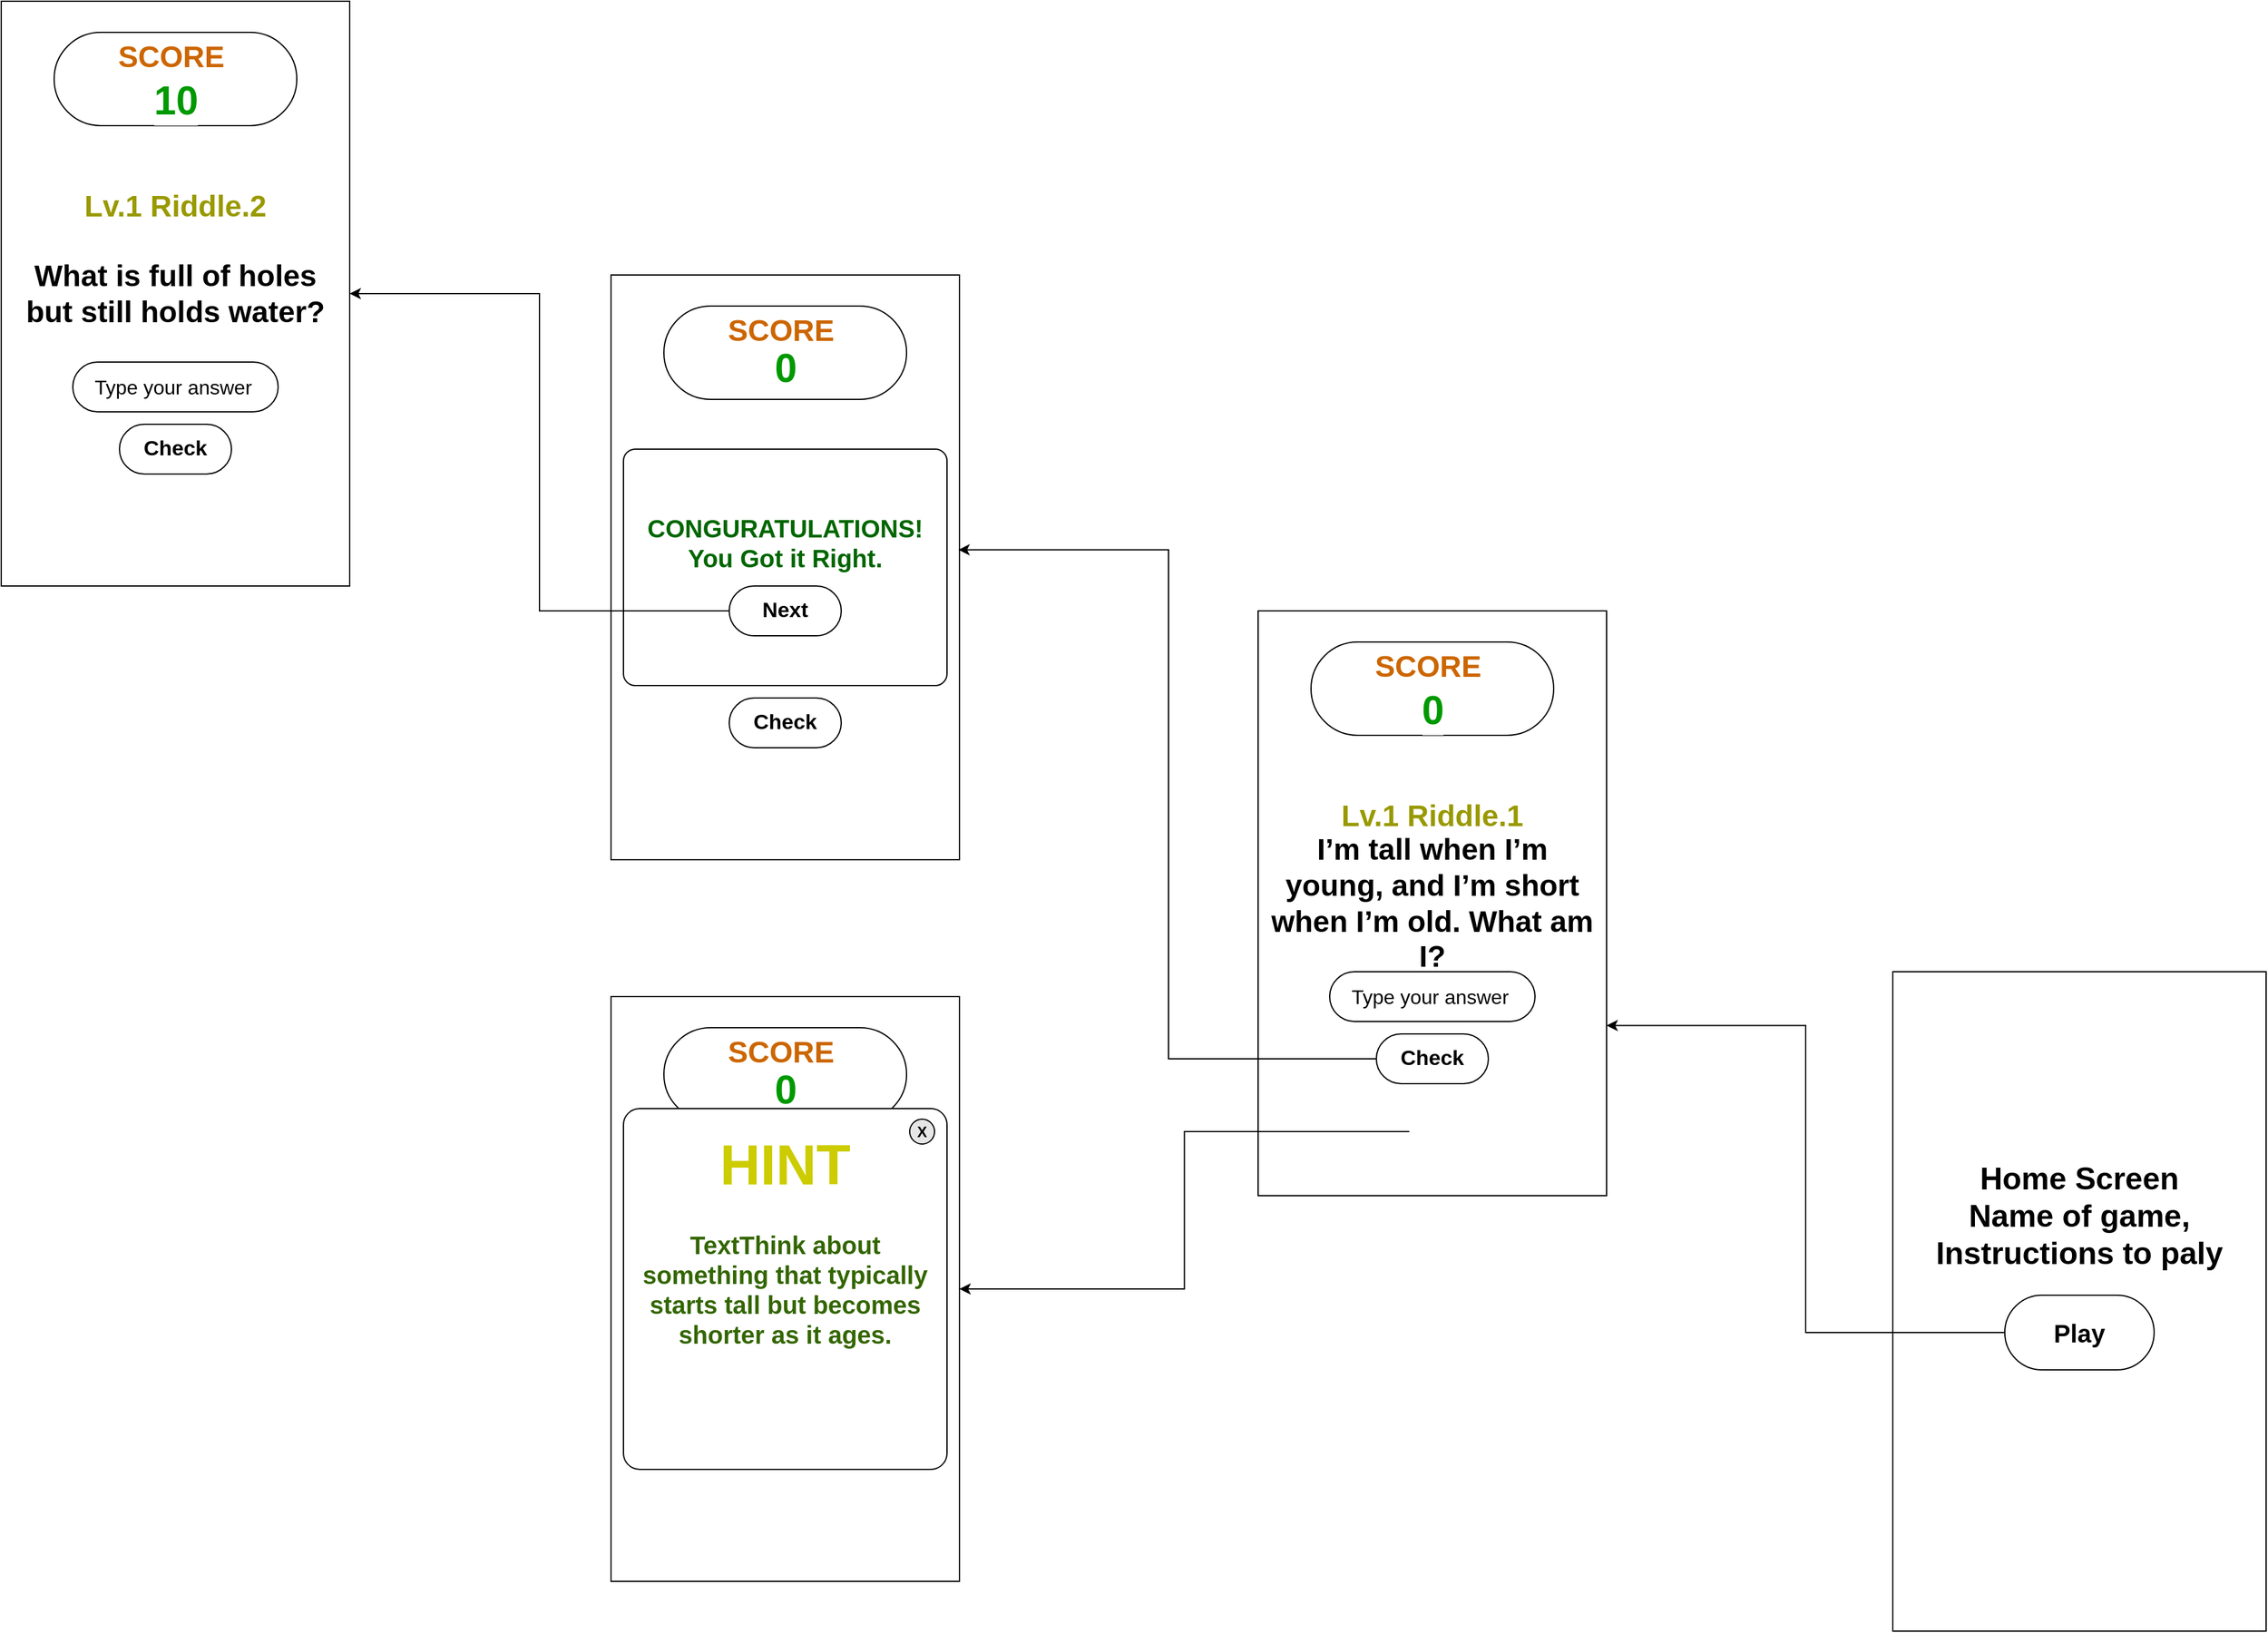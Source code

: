 <mxfile version="24.0.8" type="github">
  <diagram name="Page-1" id="9HjjZpsJppYOLam2nXCI">
    <mxGraphModel dx="1961" dy="2065" grid="1" gridSize="10" guides="1" tooltips="1" connect="1" arrows="1" fold="1" page="1" pageScale="1" pageWidth="827" pageHeight="1169" math="0" shadow="0">
      <root>
        <mxCell id="0" />
        <mxCell id="1" parent="0" />
        <mxCell id="zzKsqflYv1q1fIZvcmlV-21" value="" style="rounded=0;whiteSpace=wrap;html=1;" parent="1" vertex="1">
          <mxGeometry x="500" y="-100" width="280" height="470" as="geometry" />
        </mxCell>
        <mxCell id="zzKsqflYv1q1fIZvcmlV-6" value="I’m tall when I’m young, and I’m short when I’m old. What am I?" style="text;strokeColor=none;align=center;fillColor=none;html=1;verticalAlign=middle;whiteSpace=wrap;rounded=0;shadow=0;fillStyle=solid;fontSize=24;fontStyle=1" parent="1" vertex="1">
          <mxGeometry x="505" y="108.75" width="270" height="52.5" as="geometry" />
        </mxCell>
        <mxCell id="zzKsqflYv1q1fIZvcmlV-8" value="Type your answer&amp;nbsp;" style="rounded=1;whiteSpace=wrap;html=1;arcSize=50;fontSize=16;fontStyle=0" parent="1" vertex="1">
          <mxGeometry x="557.5" y="190" width="165" height="40" as="geometry" />
        </mxCell>
        <mxCell id="zzKsqflYv1q1fIZvcmlV-11" value="Check" style="rounded=1;whiteSpace=wrap;html=1;labelPosition=center;verticalLabelPosition=middle;align=center;verticalAlign=middle;glass=0;autosize=0;fontStyle=1;fontSize=17;arcSize=50;" parent="1" vertex="1">
          <mxGeometry x="595" y="240" width="90" height="40" as="geometry" />
        </mxCell>
        <mxCell id="zzKsqflYv1q1fIZvcmlV-25" value="Lv.1 Riddle.1" style="text;strokeColor=none;align=center;fillColor=none;html=1;verticalAlign=middle;whiteSpace=wrap;rounded=0;fontSize=24;fontStyle=1;fontColor=#999900;" parent="1" vertex="1">
          <mxGeometry x="545" y="50" width="190" height="30" as="geometry" />
        </mxCell>
        <mxCell id="eUKZWZFoT0ouiTqnJSOM-43" style="edgeStyle=orthogonalEdgeStyle;rounded=0;orthogonalLoop=1;jettySize=auto;html=1;entryX=1;entryY=0.5;entryDx=0;entryDy=0;" parent="1" source="zzKsqflYv1q1fIZvcmlV-27" target="eUKZWZFoT0ouiTqnJSOM-25" edge="1">
          <mxGeometry relative="1" as="geometry" />
        </mxCell>
        <mxCell id="zzKsqflYv1q1fIZvcmlV-27" value="" style="shape=image;html=1;verticalAlign=top;verticalLabelPosition=bottom;labelBackgroundColor=#ffffff;imageAspect=0;aspect=fixed;image=https://cdn4.iconfinder.com/data/icons/success-filloutline/64/idea-read-knowledge-light_bulb-thinking-128.png" parent="1" vertex="1">
          <mxGeometry x="621.5" y="300" width="37" height="37" as="geometry" />
        </mxCell>
        <mxCell id="yB9FJj3pMb_im3MLU0vD-1" value="" style="rounded=1;whiteSpace=wrap;html=1;arcSize=50;" parent="1" vertex="1">
          <mxGeometry x="542.5" y="-75" width="195" height="75" as="geometry" />
        </mxCell>
        <mxCell id="yB9FJj3pMb_im3MLU0vD-3" value="SCORE&amp;nbsp;" style="text;strokeColor=none;align=center;fillColor=none;html=1;verticalAlign=middle;whiteSpace=wrap;rounded=0;fontSize=24;fontStyle=1;fontColor=#CC6600;" parent="1" vertex="1">
          <mxGeometry x="610" y="-75" width="60" height="40" as="geometry" />
        </mxCell>
        <mxCell id="yB9FJj3pMb_im3MLU0vD-5" value="0" style="text;strokeColor=none;align=center;fillColor=none;html=1;verticalAlign=middle;rounded=0;fontSize=32;fontStyle=1;fontColor=#009900;fontFamily=Helvetica;labelBackgroundColor=default;" parent="1" vertex="1">
          <mxGeometry x="610" y="-35" width="60" height="30" as="geometry" />
        </mxCell>
        <mxCell id="yB9FJj3pMb_im3MLU0vD-7" value="" style="shape=image;html=1;verticalAlign=top;verticalLabelPosition=bottom;labelBackgroundColor=#ffffff;imageAspect=0;aspect=fixed;image=https://cdn0.iconfinder.com/data/icons/phosphor-fill-vol-4/256/speaker-simple-high-fill-128.png" parent="1" vertex="1">
          <mxGeometry x="505" y="-95" width="20" height="20" as="geometry" />
        </mxCell>
        <mxCell id="eUKZWZFoT0ouiTqnJSOM-15" value="" style="rounded=0;whiteSpace=wrap;html=1;" parent="1" vertex="1">
          <mxGeometry x="-20" y="-370" width="280" height="470" as="geometry" />
        </mxCell>
        <mxCell id="eUKZWZFoT0ouiTqnJSOM-16" value="I’m tall when I’m young, and I’m short when I’m old. What am I?" style="text;strokeColor=none;align=center;fillColor=none;html=1;verticalAlign=middle;whiteSpace=wrap;rounded=0;shadow=0;fillStyle=solid;fontSize=24;fontStyle=1" parent="1" vertex="1">
          <mxGeometry x="-15" y="-161.25" width="270" height="52.5" as="geometry" />
        </mxCell>
        <mxCell id="eUKZWZFoT0ouiTqnJSOM-17" value="Type your answer&amp;nbsp;" style="rounded=1;whiteSpace=wrap;html=1;arcSize=50;fontSize=16;fontStyle=0" parent="1" vertex="1">
          <mxGeometry x="37.5" y="-80" width="165" height="40" as="geometry" />
        </mxCell>
        <mxCell id="eUKZWZFoT0ouiTqnJSOM-18" value="Check" style="rounded=1;whiteSpace=wrap;html=1;labelPosition=center;verticalLabelPosition=middle;align=center;verticalAlign=middle;glass=0;autosize=0;fontStyle=1;fontSize=17;arcSize=50;" parent="1" vertex="1">
          <mxGeometry x="75" y="-30" width="90" height="40" as="geometry" />
        </mxCell>
        <mxCell id="eUKZWZFoT0ouiTqnJSOM-19" value="Lv.1 Riddle.1" style="text;strokeColor=none;align=center;fillColor=none;html=1;verticalAlign=middle;whiteSpace=wrap;rounded=0;fontSize=24;fontStyle=1;fontColor=#999900;" parent="1" vertex="1">
          <mxGeometry x="25" y="-220" width="190" height="30" as="geometry" />
        </mxCell>
        <mxCell id="eUKZWZFoT0ouiTqnJSOM-20" value="" style="shape=image;html=1;verticalAlign=top;verticalLabelPosition=bottom;labelBackgroundColor=#ffffff;imageAspect=0;aspect=fixed;image=https://cdn4.iconfinder.com/data/icons/success-filloutline/64/idea-read-knowledge-light_bulb-thinking-128.png" parent="1" vertex="1">
          <mxGeometry x="101.5" y="30" width="37" height="37" as="geometry" />
        </mxCell>
        <mxCell id="eUKZWZFoT0ouiTqnJSOM-21" value="" style="rounded=1;whiteSpace=wrap;html=1;arcSize=50;" parent="1" vertex="1">
          <mxGeometry x="22.5" y="-345" width="195" height="75" as="geometry" />
        </mxCell>
        <mxCell id="eUKZWZFoT0ouiTqnJSOM-22" value="SCORE&amp;nbsp;" style="text;strokeColor=none;align=center;fillColor=none;html=1;verticalAlign=middle;whiteSpace=wrap;rounded=0;fontSize=24;fontStyle=1;fontColor=#CC6600;" parent="1" vertex="1">
          <mxGeometry x="90" y="-345" width="60" height="40" as="geometry" />
        </mxCell>
        <mxCell id="eUKZWZFoT0ouiTqnJSOM-23" value="0" style="text;strokeColor=none;align=center;fillColor=none;html=1;verticalAlign=middle;rounded=0;fontSize=32;fontStyle=1;fontColor=#009900;fontFamily=Helvetica;labelBackgroundColor=default;" parent="1" vertex="1">
          <mxGeometry x="90" y="-310" width="60" height="30" as="geometry" />
        </mxCell>
        <mxCell id="eUKZWZFoT0ouiTqnJSOM-24" value="" style="shape=image;html=1;verticalAlign=top;verticalLabelPosition=bottom;labelBackgroundColor=#ffffff;imageAspect=0;aspect=fixed;image=https://cdn0.iconfinder.com/data/icons/phosphor-fill-vol-4/256/speaker-simple-high-fill-128.png" parent="1" vertex="1">
          <mxGeometry x="-15" y="-365" width="20" height="20" as="geometry" />
        </mxCell>
        <mxCell id="eUKZWZFoT0ouiTqnJSOM-25" value="" style="rounded=0;whiteSpace=wrap;html=1;" parent="1" vertex="1">
          <mxGeometry x="-20" y="210" width="280" height="470" as="geometry" />
        </mxCell>
        <mxCell id="eUKZWZFoT0ouiTqnJSOM-26" value="I’m tall when I’m young, and I’m short when I’m old. What am I?" style="text;strokeColor=none;align=center;fillColor=none;html=1;verticalAlign=middle;whiteSpace=wrap;rounded=0;shadow=0;fillStyle=solid;fontSize=24;fontStyle=1" parent="1" vertex="1">
          <mxGeometry x="-15" y="418.75" width="270" height="52.5" as="geometry" />
        </mxCell>
        <mxCell id="eUKZWZFoT0ouiTqnJSOM-27" value="Type your answer&amp;nbsp;" style="rounded=1;whiteSpace=wrap;html=1;arcSize=50;fontSize=16;fontStyle=0" parent="1" vertex="1">
          <mxGeometry x="37.5" y="500" width="165" height="40" as="geometry" />
        </mxCell>
        <mxCell id="eUKZWZFoT0ouiTqnJSOM-28" value="Check" style="rounded=1;whiteSpace=wrap;html=1;labelPosition=center;verticalLabelPosition=middle;align=center;verticalAlign=middle;glass=0;autosize=0;fontStyle=1;fontSize=17;arcSize=50;" parent="1" vertex="1">
          <mxGeometry x="75" y="550" width="90" height="40" as="geometry" />
        </mxCell>
        <mxCell id="eUKZWZFoT0ouiTqnJSOM-29" value="Lv.1 Riddle.1" style="text;strokeColor=none;align=center;fillColor=none;html=1;verticalAlign=middle;whiteSpace=wrap;rounded=0;fontSize=24;fontStyle=1;fontColor=#999900;" parent="1" vertex="1">
          <mxGeometry x="25" y="360" width="190" height="30" as="geometry" />
        </mxCell>
        <mxCell id="eUKZWZFoT0ouiTqnJSOM-30" value="" style="shape=image;html=1;verticalAlign=top;verticalLabelPosition=bottom;labelBackgroundColor=#ffffff;imageAspect=0;aspect=fixed;image=https://cdn4.iconfinder.com/data/icons/success-filloutline/64/idea-read-knowledge-light_bulb-thinking-128.png" parent="1" vertex="1">
          <mxGeometry x="101.5" y="610" width="37" height="37" as="geometry" />
        </mxCell>
        <mxCell id="eUKZWZFoT0ouiTqnJSOM-31" value="" style="rounded=1;whiteSpace=wrap;html=1;arcSize=50;" parent="1" vertex="1">
          <mxGeometry x="22.5" y="235" width="195" height="75" as="geometry" />
        </mxCell>
        <mxCell id="v1HvqpB6zURetHILYDTJ-30" value="" style="edgeStyle=orthogonalEdgeStyle;rounded=0;orthogonalLoop=1;jettySize=auto;html=1;" parent="1" source="eUKZWZFoT0ouiTqnJSOM-32" target="v1HvqpB6zURetHILYDTJ-2" edge="1">
          <mxGeometry relative="1" as="geometry" />
        </mxCell>
        <mxCell id="eUKZWZFoT0ouiTqnJSOM-32" value="SCORE&amp;nbsp;" style="text;strokeColor=none;align=center;fillColor=none;html=1;verticalAlign=middle;whiteSpace=wrap;rounded=0;fontSize=24;fontStyle=1;fontColor=#CC6600;" parent="1" vertex="1">
          <mxGeometry x="90" y="235" width="60" height="40" as="geometry" />
        </mxCell>
        <mxCell id="eUKZWZFoT0ouiTqnJSOM-33" value="0" style="text;strokeColor=none;align=center;fillColor=none;html=1;verticalAlign=middle;rounded=0;fontSize=32;fontStyle=1;fontColor=#009900;fontFamily=Helvetica;labelBackgroundColor=default;" parent="1" vertex="1">
          <mxGeometry x="90" y="270" width="60" height="30" as="geometry" />
        </mxCell>
        <mxCell id="eUKZWZFoT0ouiTqnJSOM-34" value="" style="shape=image;html=1;verticalAlign=top;verticalLabelPosition=bottom;labelBackgroundColor=#ffffff;imageAspect=0;aspect=fixed;image=https://cdn0.iconfinder.com/data/icons/phosphor-fill-vol-4/256/speaker-simple-high-fill-128.png" parent="1" vertex="1">
          <mxGeometry x="-15" y="215" width="20" height="20" as="geometry" />
        </mxCell>
        <mxCell id="eUKZWZFoT0ouiTqnJSOM-44" style="edgeStyle=orthogonalEdgeStyle;rounded=0;orthogonalLoop=1;jettySize=auto;html=1;entryX=0.997;entryY=0.47;entryDx=0;entryDy=0;entryPerimeter=0;" parent="1" source="zzKsqflYv1q1fIZvcmlV-11" target="eUKZWZFoT0ouiTqnJSOM-15" edge="1">
          <mxGeometry relative="1" as="geometry">
            <mxPoint x="590" y="260" as="sourcePoint" />
            <Array as="points">
              <mxPoint x="428" y="260" />
              <mxPoint x="428" y="-149" />
            </Array>
          </mxGeometry>
        </mxCell>
        <mxCell id="v1HvqpB6zURetHILYDTJ-1" value="" style="rounded=1;whiteSpace=wrap;html=1;arcSize=5;" parent="1" vertex="1">
          <mxGeometry x="-10" y="300" width="260" height="290" as="geometry" />
        </mxCell>
        <mxCell id="v1HvqpB6zURetHILYDTJ-2" value="HINT" style="text;strokeColor=none;align=center;fillColor=none;html=1;verticalAlign=middle;whiteSpace=wrap;rounded=0;fontSize=45;fontStyle=1;fontColor=#CCCC00;" parent="1" vertex="1">
          <mxGeometry x="90" y="330" width="60" height="30" as="geometry" />
        </mxCell>
        <mxCell id="v1HvqpB6zURetHILYDTJ-3" value="TextThink about something that typically starts tall but becomes shorter as it ages." style="text;strokeColor=none;align=center;fillColor=none;html=1;verticalAlign=middle;whiteSpace=wrap;rounded=0;fontSize=20;fontStyle=1;fontColor=#336600;" parent="1" vertex="1">
          <mxGeometry y="420" width="240" height="50" as="geometry" />
        </mxCell>
        <mxCell id="v1HvqpB6zURetHILYDTJ-4" value="X" style="ellipse;whiteSpace=wrap;html=1;aspect=fixed;fillColor=#E6E6E6;fontStyle=1;verticalAlign=middle;labelPosition=center;verticalLabelPosition=middle;align=center;" parent="1" vertex="1">
          <mxGeometry x="220" y="308.5" width="20" height="20" as="geometry" />
        </mxCell>
        <mxCell id="v1HvqpB6zURetHILYDTJ-5" value="" style="rounded=1;whiteSpace=wrap;html=1;arcSize=5;" parent="1" vertex="1">
          <mxGeometry x="-10" y="-230" width="260" height="190" as="geometry" />
        </mxCell>
        <mxCell id="v1HvqpB6zURetHILYDTJ-6" value="CONGURATULATIONS!&lt;div style=&quot;font-size: 20px;&quot;&gt;You Got it Right.&lt;/div&gt;" style="text;strokeColor=none;align=center;fillColor=none;html=1;verticalAlign=middle;whiteSpace=wrap;rounded=0;fontSize=20;fontStyle=1;fontColor=#006600;" parent="1" vertex="1">
          <mxGeometry y="-170" width="240" height="30" as="geometry" />
        </mxCell>
        <mxCell id="v1HvqpB6zURetHILYDTJ-29" style="edgeStyle=orthogonalEdgeStyle;rounded=0;orthogonalLoop=1;jettySize=auto;html=1;" parent="1" source="v1HvqpB6zURetHILYDTJ-7" target="v1HvqpB6zURetHILYDTJ-18" edge="1">
          <mxGeometry relative="1" as="geometry" />
        </mxCell>
        <mxCell id="v1HvqpB6zURetHILYDTJ-7" value="Next" style="rounded=1;whiteSpace=wrap;html=1;labelPosition=center;verticalLabelPosition=middle;align=center;verticalAlign=middle;glass=0;autosize=0;fontStyle=1;fontSize=17;arcSize=50;" parent="1" vertex="1">
          <mxGeometry x="75" y="-120" width="90" height="40" as="geometry" />
        </mxCell>
        <mxCell id="v1HvqpB6zURetHILYDTJ-18" value="" style="rounded=0;whiteSpace=wrap;html=1;" parent="1" vertex="1">
          <mxGeometry x="-510" y="-590" width="280" height="470" as="geometry" />
        </mxCell>
        <mxCell id="v1HvqpB6zURetHILYDTJ-19" value="What is full of holes but still holds water?" style="text;strokeColor=none;align=center;fillColor=none;html=1;verticalAlign=middle;whiteSpace=wrap;rounded=0;shadow=0;fillStyle=solid;fontSize=24;fontStyle=1" parent="1" vertex="1">
          <mxGeometry x="-505" y="-381.25" width="270" height="52.5" as="geometry" />
        </mxCell>
        <mxCell id="v1HvqpB6zURetHILYDTJ-20" value="Type your answer&amp;nbsp;" style="rounded=1;whiteSpace=wrap;html=1;arcSize=50;fontSize=16;fontStyle=0" parent="1" vertex="1">
          <mxGeometry x="-452.5" y="-300" width="165" height="40" as="geometry" />
        </mxCell>
        <mxCell id="v1HvqpB6zURetHILYDTJ-21" value="Check" style="rounded=1;whiteSpace=wrap;html=1;labelPosition=center;verticalLabelPosition=middle;align=center;verticalAlign=middle;glass=0;autosize=0;fontStyle=1;fontSize=17;arcSize=50;" parent="1" vertex="1">
          <mxGeometry x="-415" y="-250" width="90" height="40" as="geometry" />
        </mxCell>
        <mxCell id="v1HvqpB6zURetHILYDTJ-22" value="Lv.1 Riddle.2" style="text;strokeColor=none;align=center;fillColor=none;html=1;verticalAlign=middle;whiteSpace=wrap;rounded=0;fontSize=24;fontStyle=1;fontColor=#999900;" parent="1" vertex="1">
          <mxGeometry x="-465" y="-440" width="190" height="30" as="geometry" />
        </mxCell>
        <mxCell id="v1HvqpB6zURetHILYDTJ-23" value="" style="shape=image;html=1;verticalAlign=top;verticalLabelPosition=bottom;labelBackgroundColor=#ffffff;imageAspect=0;aspect=fixed;image=https://cdn4.iconfinder.com/data/icons/success-filloutline/64/idea-read-knowledge-light_bulb-thinking-128.png" parent="1" vertex="1">
          <mxGeometry x="-388.5" y="-190" width="37" height="37" as="geometry" />
        </mxCell>
        <mxCell id="v1HvqpB6zURetHILYDTJ-24" value="" style="rounded=1;whiteSpace=wrap;html=1;arcSize=50;" parent="1" vertex="1">
          <mxGeometry x="-467.5" y="-565" width="195" height="75" as="geometry" />
        </mxCell>
        <mxCell id="v1HvqpB6zURetHILYDTJ-25" value="SCORE&amp;nbsp;" style="text;strokeColor=none;align=center;fillColor=none;html=1;verticalAlign=middle;whiteSpace=wrap;rounded=0;fontSize=24;fontStyle=1;fontColor=#CC6600;" parent="1" vertex="1">
          <mxGeometry x="-400" y="-565" width="60" height="40" as="geometry" />
        </mxCell>
        <mxCell id="v1HvqpB6zURetHILYDTJ-26" value="10" style="text;strokeColor=none;align=center;fillColor=none;html=1;verticalAlign=middle;rounded=0;fontSize=32;fontStyle=1;fontColor=#009900;fontFamily=Helvetica;labelBackgroundColor=default;" parent="1" vertex="1">
          <mxGeometry x="-400" y="-525" width="60" height="30" as="geometry" />
        </mxCell>
        <mxCell id="v1HvqpB6zURetHILYDTJ-27" value="" style="shape=image;html=1;verticalAlign=top;verticalLabelPosition=bottom;labelBackgroundColor=#ffffff;imageAspect=0;aspect=fixed;image=https://cdn0.iconfinder.com/data/icons/phosphor-fill-vol-4/256/speaker-simple-high-fill-128.png" parent="1" vertex="1">
          <mxGeometry x="-505" y="-585" width="20" height="20" as="geometry" />
        </mxCell>
        <mxCell id="24Z7L1eOKvO75q2snXH1-2" value="" style="rounded=0;whiteSpace=wrap;html=1;" vertex="1" parent="1">
          <mxGeometry x="1010" y="190" width="300" height="530" as="geometry" />
        </mxCell>
        <mxCell id="24Z7L1eOKvO75q2snXH1-3" value="Home Screen&lt;div style=&quot;font-size: 25px;&quot;&gt;Name of game,&lt;/div&gt;&lt;div style=&quot;font-size: 25px;&quot;&gt;Instructions to paly&lt;/div&gt;&lt;div style=&quot;font-size: 25px;&quot;&gt;&lt;br style=&quot;font-size: 25px;&quot;&gt;&lt;/div&gt;" style="text;strokeColor=none;align=center;fillColor=none;html=1;verticalAlign=middle;whiteSpace=wrap;rounded=0;fontSize=25;fontStyle=1" vertex="1" parent="1">
          <mxGeometry x="1010" y="370" width="300" height="60" as="geometry" />
        </mxCell>
        <mxCell id="24Z7L1eOKvO75q2snXH1-4" value="Play" style="rounded=1;whiteSpace=wrap;html=1;arcSize=50;fontSize=20;fontStyle=1" vertex="1" parent="1">
          <mxGeometry x="1100" y="450" width="120" height="60" as="geometry" />
        </mxCell>
        <mxCell id="24Z7L1eOKvO75q2snXH1-5" style="edgeStyle=orthogonalEdgeStyle;rounded=0;orthogonalLoop=1;jettySize=auto;html=1;entryX=1;entryY=0.709;entryDx=0;entryDy=0;entryPerimeter=0;" edge="1" parent="1" source="24Z7L1eOKvO75q2snXH1-4" target="zzKsqflYv1q1fIZvcmlV-21">
          <mxGeometry relative="1" as="geometry" />
        </mxCell>
      </root>
    </mxGraphModel>
  </diagram>
</mxfile>
